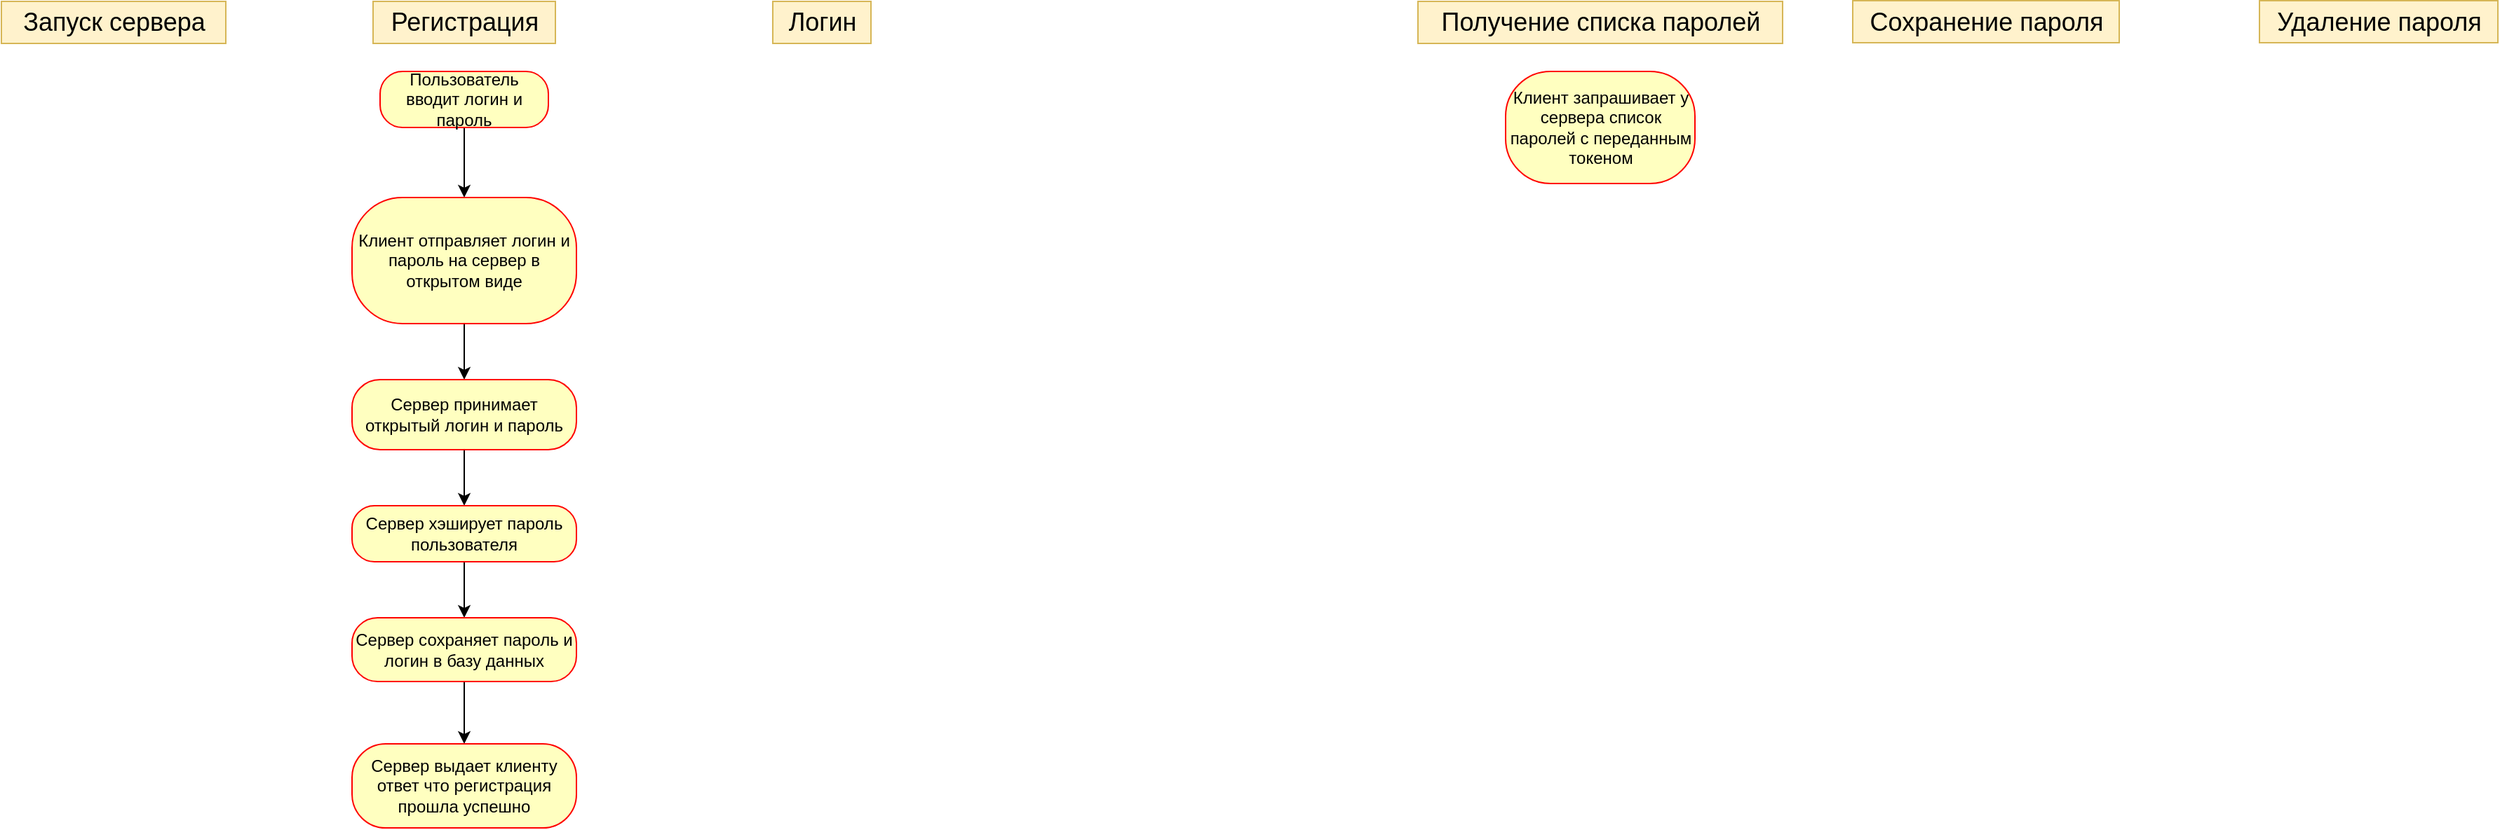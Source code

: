 <mxfile version="24.2.5" type="github" pages="2">
  <diagram id="PVUJfkXwOaY9LK6kwLpK" name="store algo">
    <mxGraphModel dx="2612" dy="606" grid="1" gridSize="10" guides="1" tooltips="1" connect="1" arrows="1" fold="1" page="1" pageScale="1" pageWidth="827" pageHeight="1169" math="0" shadow="0">
      <root>
        <mxCell id="0" />
        <mxCell id="1" parent="0" />
        <mxCell id="L4kl2bhydgzRn_6nqGPS-15" value="Регистрация" style="text;html=1;align=center;verticalAlign=middle;resizable=0;points=[];autosize=1;strokeColor=#d6b656;fillColor=#fff2cc;fontSize=18;" parent="1" vertex="1">
          <mxGeometry x="-865" y="90" width="130" height="30" as="geometry" />
        </mxCell>
        <mxCell id="L4kl2bhydgzRn_6nqGPS-24" value="Логин" style="text;html=1;align=center;verticalAlign=middle;resizable=0;points=[];autosize=1;strokeColor=#d6b656;fillColor=#fff2cc;fontSize=18;" parent="1" vertex="1">
          <mxGeometry x="-580" y="90" width="70" height="30" as="geometry" />
        </mxCell>
        <mxCell id="L4kl2bhydgzRn_6nqGPS-40" value="Получение списка паролей" style="text;html=1;align=center;verticalAlign=middle;resizable=0;points=[];autosize=1;strokeColor=#d6b656;fillColor=#fff2cc;fontSize=18;" parent="1" vertex="1">
          <mxGeometry x="-120" y="90" width="260" height="30" as="geometry" />
        </mxCell>
        <mxCell id="L4kl2bhydgzRn_6nqGPS-41" value="Клиент запрашивает у сервера список паролей с переданным токеном" style="rounded=1;whiteSpace=wrap;html=1;arcSize=40;fontColor=#000000;fillColor=#ffffc0;strokeColor=#ff0000;" parent="1" vertex="1">
          <mxGeometry x="-57.5" y="140" width="135" height="80" as="geometry" />
        </mxCell>
        <mxCell id="L4kl2bhydgzRn_6nqGPS-54" value="Сохранение пароля" style="text;html=1;align=center;verticalAlign=middle;resizable=0;points=[];autosize=1;strokeColor=#d6b656;fillColor=#fff2cc;fontSize=18;" parent="1" vertex="1">
          <mxGeometry x="190" y="89.5" width="190" height="30" as="geometry" />
        </mxCell>
        <mxCell id="L4kl2bhydgzRn_6nqGPS-84" value="Удаление пароля" style="text;html=1;align=center;verticalAlign=middle;resizable=0;points=[];autosize=1;strokeColor=#d6b656;fillColor=#fff2cc;fontSize=18;" parent="1" vertex="1">
          <mxGeometry x="480" y="89.5" width="170" height="30" as="geometry" />
        </mxCell>
        <mxCell id="HORocToaPUwsFrPt66IJ-6" style="edgeStyle=orthogonalEdgeStyle;rounded=0;orthogonalLoop=1;jettySize=auto;html=1;" edge="1" parent="1" source="HORocToaPUwsFrPt66IJ-3" target="HORocToaPUwsFrPt66IJ-5">
          <mxGeometry relative="1" as="geometry" />
        </mxCell>
        <mxCell id="HORocToaPUwsFrPt66IJ-3" value="Пользователь вводит логин и пароль" style="rounded=1;whiteSpace=wrap;html=1;arcSize=40;fontColor=#000000;fillColor=#ffffc0;strokeColor=#ff0000;" vertex="1" parent="1">
          <mxGeometry x="-860" y="140" width="120" height="40" as="geometry" />
        </mxCell>
        <mxCell id="HORocToaPUwsFrPt66IJ-9" style="edgeStyle=orthogonalEdgeStyle;rounded=0;orthogonalLoop=1;jettySize=auto;html=1;entryX=0.5;entryY=0;entryDx=0;entryDy=0;" edge="1" parent="1" source="HORocToaPUwsFrPt66IJ-5" target="HORocToaPUwsFrPt66IJ-7">
          <mxGeometry relative="1" as="geometry" />
        </mxCell>
        <mxCell id="HORocToaPUwsFrPt66IJ-5" value="Клиент отправляет логин и пароль на сервер в открытом виде" style="rounded=1;whiteSpace=wrap;html=1;arcSize=40;fontColor=#000000;fillColor=#ffffc0;strokeColor=#ff0000;" vertex="1" parent="1">
          <mxGeometry x="-880" y="230" width="160" height="90" as="geometry" />
        </mxCell>
        <mxCell id="HORocToaPUwsFrPt66IJ-12" style="edgeStyle=orthogonalEdgeStyle;rounded=0;orthogonalLoop=1;jettySize=auto;html=1;entryX=0.5;entryY=0;entryDx=0;entryDy=0;" edge="1" parent="1" source="HORocToaPUwsFrPt66IJ-7" target="HORocToaPUwsFrPt66IJ-10">
          <mxGeometry relative="1" as="geometry" />
        </mxCell>
        <mxCell id="HORocToaPUwsFrPt66IJ-7" value="Сервер принимает открытый логин и пароль" style="rounded=1;whiteSpace=wrap;html=1;arcSize=40;fontColor=#000000;fillColor=#ffffc0;strokeColor=#ff0000;" vertex="1" parent="1">
          <mxGeometry x="-880" y="360" width="160" height="50" as="geometry" />
        </mxCell>
        <mxCell id="HORocToaPUwsFrPt66IJ-15" style="edgeStyle=orthogonalEdgeStyle;rounded=0;orthogonalLoop=1;jettySize=auto;html=1;entryX=0.5;entryY=0;entryDx=0;entryDy=0;" edge="1" parent="1" source="HORocToaPUwsFrPt66IJ-10" target="HORocToaPUwsFrPt66IJ-13">
          <mxGeometry relative="1" as="geometry" />
        </mxCell>
        <mxCell id="HORocToaPUwsFrPt66IJ-10" value="Сервер хэширует пароль пользователя" style="rounded=1;whiteSpace=wrap;html=1;arcSize=40;fontColor=#000000;fillColor=#ffffc0;strokeColor=#ff0000;" vertex="1" parent="1">
          <mxGeometry x="-880" y="450" width="160" height="40" as="geometry" />
        </mxCell>
        <mxCell id="HORocToaPUwsFrPt66IJ-18" style="edgeStyle=orthogonalEdgeStyle;rounded=0;orthogonalLoop=1;jettySize=auto;html=1;entryX=0.5;entryY=0;entryDx=0;entryDy=0;" edge="1" parent="1" source="HORocToaPUwsFrPt66IJ-13" target="HORocToaPUwsFrPt66IJ-16">
          <mxGeometry relative="1" as="geometry" />
        </mxCell>
        <mxCell id="HORocToaPUwsFrPt66IJ-13" value="Сервер сохраняет пароль и логин в базу данных" style="rounded=1;whiteSpace=wrap;html=1;arcSize=40;fontColor=#000000;fillColor=#ffffc0;strokeColor=#ff0000;" vertex="1" parent="1">
          <mxGeometry x="-880" y="530" width="160" height="45.5" as="geometry" />
        </mxCell>
        <mxCell id="HORocToaPUwsFrPt66IJ-16" value="Сервер выдает клиенту ответ что регистрация прошла успешно" style="rounded=1;whiteSpace=wrap;html=1;arcSize=40;fontColor=#000000;fillColor=#ffffc0;strokeColor=#ff0000;" vertex="1" parent="1">
          <mxGeometry x="-880" y="620" width="160" height="60" as="geometry" />
        </mxCell>
        <mxCell id="HORocToaPUwsFrPt66IJ-19" value="Запуск сервера" style="text;html=1;align=center;verticalAlign=middle;resizable=0;points=[];autosize=1;strokeColor=#d6b656;fillColor=#fff2cc;fontSize=18;" vertex="1" parent="1">
          <mxGeometry x="-1130" y="90" width="160" height="30" as="geometry" />
        </mxCell>
      </root>
    </mxGraphModel>
  </diagram>
  <diagram id="WPwFcS3pH9qGDiursbvz" name="domain">
    <mxGraphModel dx="2034" dy="704" grid="1" gridSize="10" guides="1" tooltips="1" connect="1" arrows="1" fold="1" page="1" pageScale="1" pageWidth="827" pageHeight="1169" math="0" shadow="0">
      <root>
        <mxCell id="0" />
        <mxCell id="1" parent="0" />
        <mxCell id="qh6tQ2rj1zEW3Z-5VZc9-16" value="Metainfo" style="swimlane;fontStyle=0;childLayout=stackLayout;horizontal=1;startSize=26;fillColor=none;horizontalStack=0;resizeParent=1;resizeParentMax=0;resizeLast=0;collapsible=1;marginBottom=0;whiteSpace=wrap;html=1;labelBackgroundColor=none;strokeColor=#E07A5F;fontColor=#393C56;" parent="1" vertex="1">
          <mxGeometry x="190" y="1200" width="140" height="78" as="geometry" />
        </mxCell>
        <mxCell id="qh6tQ2rj1zEW3Z-5VZc9-17" value="+ data: string" style="text;strokeColor=none;fillColor=none;align=left;verticalAlign=top;spacingLeft=4;spacingRight=4;overflow=hidden;rotatable=0;points=[[0,0.5],[1,0.5]];portConstraint=eastwest;whiteSpace=wrap;html=1;labelBackgroundColor=none;fontColor=#393C56;" parent="qh6tQ2rj1zEW3Z-5VZc9-16" vertex="1">
          <mxGeometry y="26" width="140" height="26" as="geometry" />
        </mxCell>
        <mxCell id="qh6tQ2rj1zEW3Z-5VZc9-18" value="+ type: (string, list, url)" style="text;strokeColor=none;fillColor=none;align=left;verticalAlign=top;spacingLeft=4;spacingRight=4;overflow=hidden;rotatable=0;points=[[0,0.5],[1,0.5]];portConstraint=eastwest;whiteSpace=wrap;html=1;labelBackgroundColor=none;fontColor=#393C56;" parent="qh6tQ2rj1zEW3Z-5VZc9-16" vertex="1">
          <mxGeometry y="52" width="140" height="26" as="geometry" />
        </mxCell>
        <mxCell id="qh6tQ2rj1zEW3Z-5VZc9-59" value="Data" style="swimlane;fontStyle=1;align=center;verticalAlign=top;childLayout=stackLayout;horizontal=1;startSize=26;horizontalStack=0;resizeParent=1;resizeParentMax=0;resizeLast=0;collapsible=1;marginBottom=0;whiteSpace=wrap;html=1;labelBackgroundColor=none;fillColor=#F2CC8F;strokeColor=#E07A5F;fontColor=#393C56;" parent="1" vertex="1">
          <mxGeometry x="120" y="1374" width="280" height="164" as="geometry" />
        </mxCell>
        <mxCell id="qh6tQ2rj1zEW3Z-5VZc9-60" value="+ payload: json" style="text;strokeColor=none;fillColor=none;align=left;verticalAlign=top;spacingLeft=4;spacingRight=4;overflow=hidden;rotatable=0;points=[[0,0.5],[1,0.5]];portConstraint=eastwest;whiteSpace=wrap;html=1;labelBackgroundColor=none;fontColor=#393C56;" parent="qh6tQ2rj1zEW3Z-5VZc9-59" vertex="1">
          <mxGeometry y="26" width="280" height="26" as="geometry" />
        </mxCell>
        <mxCell id="qh6tQ2rj1zEW3Z-5VZc9-64" value="+ type: enum" style="text;strokeColor=none;fillColor=none;align=left;verticalAlign=top;spacingLeft=4;spacingRight=4;overflow=hidden;rotatable=0;points=[[0,0.5],[1,0.5]];portConstraint=eastwest;whiteSpace=wrap;html=1;labelBackgroundColor=none;fontColor=#393C56;" parent="qh6tQ2rj1zEW3Z-5VZc9-59" vertex="1">
          <mxGeometry y="52" width="280" height="26" as="geometry" />
        </mxCell>
        <mxCell id="qh6tQ2rj1zEW3Z-5VZc9-72" value="+ metainfo: Metainfo" style="text;strokeColor=none;fillColor=none;align=left;verticalAlign=top;spacingLeft=4;spacingRight=4;overflow=hidden;rotatable=0;points=[[0,0.5],[1,0.5]];portConstraint=eastwest;whiteSpace=wrap;html=1;labelBackgroundColor=none;fontColor=#393C56;" parent="qh6tQ2rj1zEW3Z-5VZc9-59" vertex="1">
          <mxGeometry y="78" width="280" height="26" as="geometry" />
        </mxCell>
        <mxCell id="VJYHpPXhj-LJBCJcW_Yg-1" value="+ secure: bool - данные зашифрованы" style="text;strokeColor=none;fillColor=none;align=left;verticalAlign=top;spacingLeft=4;spacingRight=4;overflow=hidden;rotatable=0;points=[[0,0.5],[1,0.5]];portConstraint=eastwest;whiteSpace=wrap;html=1;labelBackgroundColor=none;fontColor=#393C56;" vertex="1" parent="qh6tQ2rj1zEW3Z-5VZc9-59">
          <mxGeometry y="104" width="280" height="26" as="geometry" />
        </mxCell>
        <mxCell id="qh6tQ2rj1zEW3Z-5VZc9-61" value="" style="line;strokeWidth=1;fillColor=none;align=left;verticalAlign=middle;spacingTop=-1;spacingLeft=3;spacingRight=3;rotatable=0;labelPosition=right;points=[];portConstraint=eastwest;strokeColor=#E07A5F;labelBackgroundColor=none;fontColor=#393C56;" parent="qh6tQ2rj1zEW3Z-5VZc9-59" vertex="1">
          <mxGeometry y="130" width="280" height="8" as="geometry" />
        </mxCell>
        <mxCell id="qh6tQ2rj1zEW3Z-5VZc9-67" value="+&lt;span style=&quot;caret-color: rgba(0, 0, 0, 0); color: rgba(0, 0, 0, 0); font-family: monospace; font-size: 0px; white-space: nowrap;&quot;&gt;%3CmxGraphModel%3E%3Croot%3E%3CmxCell%20id%3D%220%22%2F%3E%3CmxCell%20id%3D%221%22%20parent%3D%220%22%2F%3E%3CmxCell%20id%3D%222%22%20value%3D%22%2B%20toTextData()%3A%20TextData%22%20style%3D%22text%3BstrokeColor%3Dnone%3BfillColor%3Dnone%3Balign%3Dleft%3BverticalAlign%3Dtop%3BspacingLeft%3D4%3BspacingRight%3D4%3Boverflow%3Dhidden%3Brotatable%3D0%3Bpoints%3D%5B%5B0%2C0.5%5D%2C%5B1%2C0.5%5D%5D%3BportConstraint%3Deastwest%3BwhiteSpace%3Dwrap%3Bhtml%3D1%3B%22%20vertex%3D%221%22%20parent%3D%221%22%3E%3CmxGeometry%20x%3D%22250%22%20y%3D%22832%22%20width%3D%22280%22%20height%3D%2226%22%20as%3D%22geometry%22%2F%3E%3C%2FmxCell%3E%3C%2Froot%3E%3C%2FmxGraphModel%3E&lt;/span&gt;" style="text;strokeColor=none;fillColor=none;align=left;verticalAlign=top;spacingLeft=4;spacingRight=4;overflow=hidden;rotatable=0;points=[[0,0.5],[1,0.5]];portConstraint=eastwest;whiteSpace=wrap;html=1;labelBackgroundColor=none;fontColor=#393C56;" parent="qh6tQ2rj1zEW3Z-5VZc9-59" vertex="1">
          <mxGeometry y="138" width="280" height="26" as="geometry" />
        </mxCell>
        <mxCell id="qh6tQ2rj1zEW3Z-5VZc9-77" style="edgeStyle=orthogonalEdgeStyle;rounded=0;orthogonalLoop=1;jettySize=auto;html=1;exitX=0;exitY=0.5;exitDx=0;exitDy=0;entryX=0.429;entryY=0.003;entryDx=0;entryDy=0;entryPerimeter=0;endArrow=diamond;endFill=1;labelBackgroundColor=none;strokeColor=#E07A5F;fontColor=default;" parent="1" source="qh6tQ2rj1zEW3Z-5VZc9-18" target="qh6tQ2rj1zEW3Z-5VZc9-59" edge="1">
          <mxGeometry relative="1" as="geometry" />
        </mxCell>
        <mxCell id="qh6tQ2rj1zEW3Z-5VZc9-78" value="User" style="swimlane;fontStyle=1;align=center;verticalAlign=top;childLayout=stackLayout;horizontal=1;startSize=26;horizontalStack=0;resizeParent=1;resizeParentMax=0;resizeLast=0;collapsible=1;marginBottom=0;whiteSpace=wrap;html=1;labelBackgroundColor=none;fillColor=#F2CC8F;strokeColor=#E07A5F;fontColor=#393C56;" parent="1" vertex="1">
          <mxGeometry x="500" y="1374" width="160" height="138" as="geometry" />
        </mxCell>
        <mxCell id="qh6tQ2rj1zEW3Z-5VZc9-79" value="+ email: string" style="text;strokeColor=none;fillColor=none;align=left;verticalAlign=top;spacingLeft=4;spacingRight=4;overflow=hidden;rotatable=0;points=[[0,0.5],[1,0.5]];portConstraint=eastwest;whiteSpace=wrap;html=1;labelBackgroundColor=none;fontColor=#393C56;" parent="qh6tQ2rj1zEW3Z-5VZc9-78" vertex="1">
          <mxGeometry y="26" width="160" height="26" as="geometry" />
        </mxCell>
        <mxCell id="qh6tQ2rj1zEW3Z-5VZc9-82" value="+ password: string" style="text;strokeColor=none;fillColor=none;align=left;verticalAlign=top;spacingLeft=4;spacingRight=4;overflow=hidden;rotatable=0;points=[[0,0.5],[1,0.5]];portConstraint=eastwest;whiteSpace=wrap;html=1;labelBackgroundColor=none;fontColor=#393C56;" parent="qh6tQ2rj1zEW3Z-5VZc9-78" vertex="1">
          <mxGeometry y="52" width="160" height="26" as="geometry" />
        </mxCell>
        <mxCell id="qh6tQ2rj1zEW3Z-5VZc9-83" value="+ salt: string - оверхед" style="text;strokeColor=none;fillColor=none;align=left;verticalAlign=top;spacingLeft=4;spacingRight=4;overflow=hidden;rotatable=0;points=[[0,0.5],[1,0.5]];portConstraint=eastwest;whiteSpace=wrap;html=1;labelBackgroundColor=none;fontColor=#393C56;" parent="qh6tQ2rj1zEW3Z-5VZc9-78" vertex="1">
          <mxGeometry y="78" width="160" height="26" as="geometry" />
        </mxCell>
        <mxCell id="qh6tQ2rj1zEW3Z-5VZc9-80" value="" style="line;strokeWidth=1;fillColor=none;align=left;verticalAlign=middle;spacingTop=-1;spacingLeft=3;spacingRight=3;rotatable=0;labelPosition=right;points=[];portConstraint=eastwest;strokeColor=#E07A5F;labelBackgroundColor=none;fontColor=#393C56;" parent="qh6tQ2rj1zEW3Z-5VZc9-78" vertex="1">
          <mxGeometry y="104" width="160" height="8" as="geometry" />
        </mxCell>
        <mxCell id="qh6tQ2rj1zEW3Z-5VZc9-81" value="+&amp;nbsp;" style="text;strokeColor=none;fillColor=none;align=left;verticalAlign=top;spacingLeft=4;spacingRight=4;overflow=hidden;rotatable=0;points=[[0,0.5],[1,0.5]];portConstraint=eastwest;whiteSpace=wrap;html=1;labelBackgroundColor=none;fontColor=#393C56;" parent="qh6tQ2rj1zEW3Z-5VZc9-78" vertex="1">
          <mxGeometry y="112" width="160" height="26" as="geometry" />
        </mxCell>
        <mxCell id="9pYCM1v1fwcHvDCFtqFP-9" value="&lt;p style=&quot;margin:0px;margin-top:4px;text-align:center;&quot;&gt;&lt;i&gt;&amp;lt;&amp;lt;Interface&amp;gt;&amp;gt;&lt;/i&gt;&lt;br&gt;&lt;b&gt;CLIWidget&lt;/b&gt;&lt;/p&gt;&lt;hr size=&quot;1&quot; style=&quot;border-style:solid;&quot;&gt;&lt;hr size=&quot;1&quot; style=&quot;border-style:solid;&quot;&gt;&lt;p style=&quot;margin:0px;margin-left:4px;&quot;&gt;+ toShortString(): string&lt;br&gt;+ toFullString(): string&lt;br&gt;&lt;/p&gt;" style="verticalAlign=top;align=left;overflow=fill;html=1;whiteSpace=wrap;labelBackgroundColor=none;fillColor=#F2CC8F;strokeColor=#E07A5F;fontColor=#393C56;" vertex="1" parent="1">
          <mxGeometry x="280" y="50" width="190" height="110" as="geometry" />
        </mxCell>
        <mxCell id="9pYCM1v1fwcHvDCFtqFP-43" style="rounded=0;orthogonalLoop=1;jettySize=auto;html=1;exitX=0;exitY=0;exitDx=0;exitDy=0;entryX=1;entryY=0.5;entryDx=0;entryDy=0;labelBackgroundColor=none;strokeColor=#E07A5F;fontColor=default;" edge="1" parent="1" source="9pYCM1v1fwcHvDCFtqFP-14">
          <mxGeometry relative="1" as="geometry">
            <mxPoint x="40" y="349" as="targetPoint" />
          </mxGeometry>
        </mxCell>
        <mxCell id="9pYCM1v1fwcHvDCFtqFP-44" style="rounded=0;orthogonalLoop=1;jettySize=auto;html=1;exitX=0.25;exitY=0;exitDx=0;exitDy=0;entryX=0.552;entryY=1;entryDx=0;entryDy=0;entryPerimeter=0;labelBackgroundColor=none;strokeColor=#E07A5F;fontColor=default;" edge="1" parent="1" source="9pYCM1v1fwcHvDCFtqFP-14">
          <mxGeometry relative="1" as="geometry">
            <mxPoint x="208.32" y="336" as="targetPoint" />
          </mxGeometry>
        </mxCell>
        <mxCell id="9pYCM1v1fwcHvDCFtqFP-46" style="rounded=0;orthogonalLoop=1;jettySize=auto;html=1;exitX=1;exitY=0;exitDx=0;exitDy=0;entryX=0;entryY=0.5;entryDx=0;entryDy=0;labelBackgroundColor=none;strokeColor=#E07A5F;fontColor=default;" edge="1" parent="1" source="9pYCM1v1fwcHvDCFtqFP-14">
          <mxGeometry relative="1" as="geometry">
            <mxPoint x="610" y="323" as="targetPoint" />
          </mxGeometry>
        </mxCell>
        <mxCell id="9pYCM1v1fwcHvDCFtqFP-14" value="&lt;div&gt;WidgetFactory&lt;/div&gt;" style="swimlane;fontStyle=1;align=center;verticalAlign=top;childLayout=stackLayout;horizontal=1;startSize=26;horizontalStack=0;resizeParent=1;resizeParentMax=0;resizeLast=0;collapsible=1;marginBottom=0;whiteSpace=wrap;html=1;labelBackgroundColor=none;fillColor=#F2CC8F;strokeColor=#E07A5F;fontColor=#393C56;" vertex="1" parent="1">
          <mxGeometry x="200" y="500" width="230" height="60" as="geometry" />
        </mxCell>
        <mxCell id="9pYCM1v1fwcHvDCFtqFP-16" value="" style="line;strokeWidth=1;fillColor=none;align=left;verticalAlign=middle;spacingTop=-1;spacingLeft=3;spacingRight=3;rotatable=0;labelPosition=right;points=[];portConstraint=eastwest;strokeColor=#E07A5F;labelBackgroundColor=none;fontColor=#393C56;" vertex="1" parent="9pYCM1v1fwcHvDCFtqFP-14">
          <mxGeometry y="26" width="230" height="8" as="geometry" />
        </mxCell>
        <mxCell id="9pYCM1v1fwcHvDCFtqFP-17" value="+ createFromData(Data): CLIWidget" style="text;strokeColor=none;fillColor=none;align=left;verticalAlign=top;spacingLeft=4;spacingRight=4;overflow=hidden;rotatable=0;points=[[0,0.5],[1,0.5]];portConstraint=eastwest;whiteSpace=wrap;html=1;labelBackgroundColor=none;fontColor=#393C56;" vertex="1" parent="9pYCM1v1fwcHvDCFtqFP-14">
          <mxGeometry y="34" width="230" height="26" as="geometry" />
        </mxCell>
        <mxCell id="9pYCM1v1fwcHvDCFtqFP-27" style="rounded=0;orthogonalLoop=1;jettySize=auto;html=1;exitX=1;exitY=0;exitDx=0;exitDy=0;entryX=0;entryY=1;entryDx=0;entryDy=0;dashed=1;endArrow=block;endFill=0;labelBackgroundColor=none;strokeColor=#E07A5F;fontColor=default;" edge="1" parent="1" source="9pYCM1v1fwcHvDCFtqFP-23" target="9pYCM1v1fwcHvDCFtqFP-9">
          <mxGeometry relative="1" as="geometry" />
        </mxCell>
        <mxCell id="9pYCM1v1fwcHvDCFtqFP-23" value="LoginPasswordPair" style="swimlane;fontStyle=1;align=center;verticalAlign=top;childLayout=stackLayout;horizontal=1;startSize=26;horizontalStack=0;resizeParent=1;resizeParentMax=0;resizeLast=0;collapsible=1;marginBottom=0;whiteSpace=wrap;html=1;labelBackgroundColor=none;fillColor=#F2CC8F;strokeColor=#E07A5F;fontColor=#393C56;" vertex="1" parent="1">
          <mxGeometry x="-120" y="250" width="160" height="112" as="geometry" />
        </mxCell>
        <mxCell id="9pYCM1v1fwcHvDCFtqFP-24" value="+ login: string" style="text;strokeColor=none;fillColor=none;align=left;verticalAlign=top;spacingLeft=4;spacingRight=4;overflow=hidden;rotatable=0;points=[[0,0.5],[1,0.5]];portConstraint=eastwest;whiteSpace=wrap;html=1;labelBackgroundColor=none;fontColor=#393C56;" vertex="1" parent="9pYCM1v1fwcHvDCFtqFP-23">
          <mxGeometry y="26" width="160" height="26" as="geometry" />
        </mxCell>
        <mxCell id="9pYCM1v1fwcHvDCFtqFP-59" value="+ password: string" style="text;strokeColor=none;fillColor=none;align=left;verticalAlign=top;spacingLeft=4;spacingRight=4;overflow=hidden;rotatable=0;points=[[0,0.5],[1,0.5]];portConstraint=eastwest;whiteSpace=wrap;html=1;labelBackgroundColor=none;fontColor=#393C56;" vertex="1" parent="9pYCM1v1fwcHvDCFtqFP-23">
          <mxGeometry y="52" width="160" height="26" as="geometry" />
        </mxCell>
        <mxCell id="9pYCM1v1fwcHvDCFtqFP-60" value="+ metainfo: Metainfo" style="text;strokeColor=none;fillColor=none;align=left;verticalAlign=top;spacingLeft=4;spacingRight=4;overflow=hidden;rotatable=0;points=[[0,0.5],[1,0.5]];portConstraint=eastwest;whiteSpace=wrap;html=1;labelBackgroundColor=none;fontColor=#393C56;" vertex="1" parent="9pYCM1v1fwcHvDCFtqFP-23">
          <mxGeometry y="78" width="160" height="26" as="geometry" />
        </mxCell>
        <mxCell id="9pYCM1v1fwcHvDCFtqFP-25" value="" style="line;strokeWidth=1;fillColor=none;align=left;verticalAlign=middle;spacingTop=-1;spacingLeft=3;spacingRight=3;rotatable=0;labelPosition=right;points=[];portConstraint=eastwest;strokeColor=#E07A5F;labelBackgroundColor=none;fontColor=#393C56;" vertex="1" parent="9pYCM1v1fwcHvDCFtqFP-23">
          <mxGeometry y="104" width="160" height="8" as="geometry" />
        </mxCell>
        <mxCell id="9pYCM1v1fwcHvDCFtqFP-28" value="Text" style="swimlane;fontStyle=1;align=center;verticalAlign=top;childLayout=stackLayout;horizontal=1;startSize=26;horizontalStack=0;resizeParent=1;resizeParentMax=0;resizeLast=0;collapsible=1;marginBottom=0;whiteSpace=wrap;html=1;labelBackgroundColor=none;fillColor=#F2CC8F;strokeColor=#E07A5F;fontColor=#393C56;" vertex="1" parent="1">
          <mxGeometry x="120" y="250" width="160" height="86" as="geometry" />
        </mxCell>
        <mxCell id="9pYCM1v1fwcHvDCFtqFP-29" value="+ data: string" style="text;strokeColor=none;fillColor=none;align=left;verticalAlign=top;spacingLeft=4;spacingRight=4;overflow=hidden;rotatable=0;points=[[0,0.5],[1,0.5]];portConstraint=eastwest;whiteSpace=wrap;html=1;labelBackgroundColor=none;fontColor=#393C56;" vertex="1" parent="9pYCM1v1fwcHvDCFtqFP-28">
          <mxGeometry y="26" width="160" height="26" as="geometry" />
        </mxCell>
        <mxCell id="9pYCM1v1fwcHvDCFtqFP-61" value="+ metainfo: Metainfo" style="text;strokeColor=none;fillColor=none;align=left;verticalAlign=top;spacingLeft=4;spacingRight=4;overflow=hidden;rotatable=0;points=[[0,0.5],[1,0.5]];portConstraint=eastwest;whiteSpace=wrap;html=1;labelBackgroundColor=none;fontColor=#393C56;" vertex="1" parent="9pYCM1v1fwcHvDCFtqFP-28">
          <mxGeometry y="52" width="160" height="26" as="geometry" />
        </mxCell>
        <mxCell id="9pYCM1v1fwcHvDCFtqFP-30" value="" style="line;strokeWidth=1;fillColor=none;align=left;verticalAlign=middle;spacingTop=-1;spacingLeft=3;spacingRight=3;rotatable=0;labelPosition=right;points=[];portConstraint=eastwest;strokeColor=#E07A5F;labelBackgroundColor=none;fontColor=#393C56;" vertex="1" parent="9pYCM1v1fwcHvDCFtqFP-28">
          <mxGeometry y="78" width="160" height="8" as="geometry" />
        </mxCell>
        <mxCell id="9pYCM1v1fwcHvDCFtqFP-32" value="Binary" style="swimlane;fontStyle=1;align=center;verticalAlign=top;childLayout=stackLayout;horizontal=1;startSize=26;horizontalStack=0;resizeParent=1;resizeParentMax=0;resizeLast=0;collapsible=1;marginBottom=0;whiteSpace=wrap;html=1;labelBackgroundColor=none;fillColor=#F2CC8F;strokeColor=#E07A5F;fontColor=#393C56;" vertex="1" parent="1">
          <mxGeometry x="360" y="250" width="160" height="86" as="geometry" />
        </mxCell>
        <mxCell id="9pYCM1v1fwcHvDCFtqFP-33" value="+ data: []byte" style="text;strokeColor=none;fillColor=none;align=left;verticalAlign=top;spacingLeft=4;spacingRight=4;overflow=hidden;rotatable=0;points=[[0,0.5],[1,0.5]];portConstraint=eastwest;whiteSpace=wrap;html=1;labelBackgroundColor=none;fontColor=#393C56;" vertex="1" parent="9pYCM1v1fwcHvDCFtqFP-32">
          <mxGeometry y="26" width="160" height="26" as="geometry" />
        </mxCell>
        <mxCell id="9pYCM1v1fwcHvDCFtqFP-62" value="+ metainfo: Metainfo" style="text;strokeColor=none;fillColor=none;align=left;verticalAlign=top;spacingLeft=4;spacingRight=4;overflow=hidden;rotatable=0;points=[[0,0.5],[1,0.5]];portConstraint=eastwest;whiteSpace=wrap;html=1;labelBackgroundColor=none;fontColor=#393C56;" vertex="1" parent="9pYCM1v1fwcHvDCFtqFP-32">
          <mxGeometry y="52" width="160" height="26" as="geometry" />
        </mxCell>
        <mxCell id="9pYCM1v1fwcHvDCFtqFP-34" value="" style="line;strokeWidth=1;fillColor=none;align=left;verticalAlign=middle;spacingTop=-1;spacingLeft=3;spacingRight=3;rotatable=0;labelPosition=right;points=[];portConstraint=eastwest;strokeColor=#E07A5F;labelBackgroundColor=none;fontColor=#393C56;" vertex="1" parent="9pYCM1v1fwcHvDCFtqFP-32">
          <mxGeometry y="78" width="160" height="8" as="geometry" />
        </mxCell>
        <mxCell id="9pYCM1v1fwcHvDCFtqFP-36" value="CreditCard" style="swimlane;fontStyle=1;align=center;verticalAlign=top;childLayout=stackLayout;horizontal=1;startSize=26;horizontalStack=0;resizeParent=1;resizeParentMax=0;resizeLast=0;collapsible=1;marginBottom=0;whiteSpace=wrap;html=1;labelBackgroundColor=none;fillColor=#F2CC8F;strokeColor=#E07A5F;fontColor=#393C56;" vertex="1" parent="1">
          <mxGeometry x="610" y="250" width="160" height="112" as="geometry" />
        </mxCell>
        <mxCell id="9pYCM1v1fwcHvDCFtqFP-37" value="+ number: string" style="text;strokeColor=none;fillColor=none;align=left;verticalAlign=top;spacingLeft=4;spacingRight=4;overflow=hidden;rotatable=0;points=[[0,0.5],[1,0.5]];portConstraint=eastwest;whiteSpace=wrap;html=1;labelBackgroundColor=none;fontColor=#393C56;" vertex="1" parent="9pYCM1v1fwcHvDCFtqFP-36">
          <mxGeometry y="26" width="160" height="26" as="geometry" />
        </mxCell>
        <mxCell id="9pYCM1v1fwcHvDCFtqFP-64" value="+ expDate: string" style="text;strokeColor=none;fillColor=none;align=left;verticalAlign=top;spacingLeft=4;spacingRight=4;overflow=hidden;rotatable=0;points=[[0,0.5],[1,0.5]];portConstraint=eastwest;whiteSpace=wrap;html=1;labelBackgroundColor=none;fontColor=#393C56;" vertex="1" parent="9pYCM1v1fwcHvDCFtqFP-36">
          <mxGeometry y="52" width="160" height="26" as="geometry" />
        </mxCell>
        <mxCell id="9pYCM1v1fwcHvDCFtqFP-65" value="+ secretCode: string" style="text;strokeColor=none;fillColor=none;align=left;verticalAlign=top;spacingLeft=4;spacingRight=4;overflow=hidden;rotatable=0;points=[[0,0.5],[1,0.5]];portConstraint=eastwest;whiteSpace=wrap;html=1;labelBackgroundColor=none;fontColor=#393C56;" vertex="1" parent="9pYCM1v1fwcHvDCFtqFP-36">
          <mxGeometry y="78" width="160" height="26" as="geometry" />
        </mxCell>
        <mxCell id="9pYCM1v1fwcHvDCFtqFP-38" value="" style="line;strokeWidth=1;fillColor=none;align=left;verticalAlign=middle;spacingTop=-1;spacingLeft=3;spacingRight=3;rotatable=0;labelPosition=right;points=[];portConstraint=eastwest;strokeColor=#E07A5F;labelBackgroundColor=none;fontColor=#393C56;" vertex="1" parent="9pYCM1v1fwcHvDCFtqFP-36">
          <mxGeometry y="104" width="160" height="8" as="geometry" />
        </mxCell>
        <mxCell id="9pYCM1v1fwcHvDCFtqFP-40" style="rounded=0;orthogonalLoop=1;jettySize=auto;html=1;exitX=0.5;exitY=0;exitDx=0;exitDy=0;entryX=0.25;entryY=1;entryDx=0;entryDy=0;dashed=1;endArrow=block;endFill=0;labelBackgroundColor=none;strokeColor=#E07A5F;fontColor=default;" edge="1" parent="1" source="9pYCM1v1fwcHvDCFtqFP-28" target="9pYCM1v1fwcHvDCFtqFP-9">
          <mxGeometry relative="1" as="geometry">
            <mxPoint x="174" y="250" as="sourcePoint" />
            <mxPoint x="414" y="160" as="targetPoint" />
          </mxGeometry>
        </mxCell>
        <mxCell id="9pYCM1v1fwcHvDCFtqFP-41" style="rounded=0;orthogonalLoop=1;jettySize=auto;html=1;exitX=0.5;exitY=0;exitDx=0;exitDy=0;entryX=0.5;entryY=1;entryDx=0;entryDy=0;dashed=1;endArrow=block;endFill=0;labelBackgroundColor=none;strokeColor=#E07A5F;fontColor=default;" edge="1" parent="1" source="9pYCM1v1fwcHvDCFtqFP-32" target="9pYCM1v1fwcHvDCFtqFP-9">
          <mxGeometry relative="1" as="geometry">
            <mxPoint x="300" y="250" as="sourcePoint" />
            <mxPoint x="428" y="160" as="targetPoint" />
          </mxGeometry>
        </mxCell>
        <mxCell id="9pYCM1v1fwcHvDCFtqFP-42" style="rounded=0;orthogonalLoop=1;jettySize=auto;html=1;exitX=0;exitY=0;exitDx=0;exitDy=0;entryX=1;entryY=1;entryDx=0;entryDy=0;dashed=1;endArrow=block;endFill=0;labelBackgroundColor=none;strokeColor=#E07A5F;fontColor=default;" edge="1" parent="1" source="9pYCM1v1fwcHvDCFtqFP-36" target="9pYCM1v1fwcHvDCFtqFP-9">
          <mxGeometry relative="1" as="geometry">
            <mxPoint x="695" y="240" as="sourcePoint" />
            <mxPoint x="630" y="150" as="targetPoint" />
          </mxGeometry>
        </mxCell>
        <mxCell id="9pYCM1v1fwcHvDCFtqFP-45" style="rounded=0;orthogonalLoop=1;jettySize=auto;html=1;exitX=0.75;exitY=0;exitDx=0;exitDy=0;labelBackgroundColor=none;strokeColor=#E07A5F;fontColor=default;" edge="1" parent="1" source="9pYCM1v1fwcHvDCFtqFP-14">
          <mxGeometry relative="1" as="geometry">
            <mxPoint x="435.042" y="336" as="targetPoint" />
          </mxGeometry>
        </mxCell>
        <mxCell id="9pYCM1v1fwcHvDCFtqFP-48" value="DataFromServer" style="swimlane;fontStyle=1;align=center;verticalAlign=top;childLayout=stackLayout;horizontal=1;startSize=26;horizontalStack=0;resizeParent=1;resizeParentMax=0;resizeLast=0;collapsible=1;marginBottom=0;whiteSpace=wrap;html=1;labelBackgroundColor=none;fillColor=#F2CC8F;strokeColor=#E07A5F;fontColor=#393C56;" vertex="1" parent="1">
          <mxGeometry x="230" y="670" width="160" height="112" as="geometry" />
        </mxCell>
        <mxCell id="9pYCM1v1fwcHvDCFtqFP-49" value="+ type: string" style="text;strokeColor=none;fillColor=none;align=left;verticalAlign=top;spacingLeft=4;spacingRight=4;overflow=hidden;rotatable=0;points=[[0,0.5],[1,0.5]];portConstraint=eastwest;whiteSpace=wrap;html=1;labelBackgroundColor=none;fontColor=#393C56;" vertex="1" parent="9pYCM1v1fwcHvDCFtqFP-48">
          <mxGeometry y="26" width="160" height="26" as="geometry" />
        </mxCell>
        <mxCell id="9pYCM1v1fwcHvDCFtqFP-52" value="+ data: json" style="text;strokeColor=none;fillColor=none;align=left;verticalAlign=top;spacingLeft=4;spacingRight=4;overflow=hidden;rotatable=0;points=[[0,0.5],[1,0.5]];portConstraint=eastwest;whiteSpace=wrap;html=1;labelBackgroundColor=none;fontColor=#393C56;" vertex="1" parent="9pYCM1v1fwcHvDCFtqFP-48">
          <mxGeometry y="52" width="160" height="26" as="geometry" />
        </mxCell>
        <mxCell id="9pYCM1v1fwcHvDCFtqFP-58" value="+ metainfo: Metainfo" style="text;strokeColor=none;fillColor=none;align=left;verticalAlign=top;spacingLeft=4;spacingRight=4;overflow=hidden;rotatable=0;points=[[0,0.5],[1,0.5]];portConstraint=eastwest;whiteSpace=wrap;html=1;labelBackgroundColor=none;fontColor=#393C56;" vertex="1" parent="9pYCM1v1fwcHvDCFtqFP-48">
          <mxGeometry y="78" width="160" height="26" as="geometry" />
        </mxCell>
        <mxCell id="9pYCM1v1fwcHvDCFtqFP-50" value="" style="line;strokeWidth=1;fillColor=none;align=left;verticalAlign=middle;spacingTop=-1;spacingLeft=3;spacingRight=3;rotatable=0;labelPosition=right;points=[];portConstraint=eastwest;strokeColor=#E07A5F;labelBackgroundColor=none;fontColor=#393C56;" vertex="1" parent="9pYCM1v1fwcHvDCFtqFP-48">
          <mxGeometry y="104" width="160" height="8" as="geometry" />
        </mxCell>
        <mxCell id="9pYCM1v1fwcHvDCFtqFP-53" style="rounded=0;orthogonalLoop=1;jettySize=auto;html=1;exitX=0.5;exitY=0;exitDx=0;exitDy=0;entryX=0.466;entryY=1.027;entryDx=0;entryDy=0;entryPerimeter=0;labelBackgroundColor=none;strokeColor=#E07A5F;fontColor=default;" edge="1" parent="1" source="9pYCM1v1fwcHvDCFtqFP-48" target="9pYCM1v1fwcHvDCFtqFP-17">
          <mxGeometry relative="1" as="geometry" />
        </mxCell>
      </root>
    </mxGraphModel>
  </diagram>
</mxfile>
